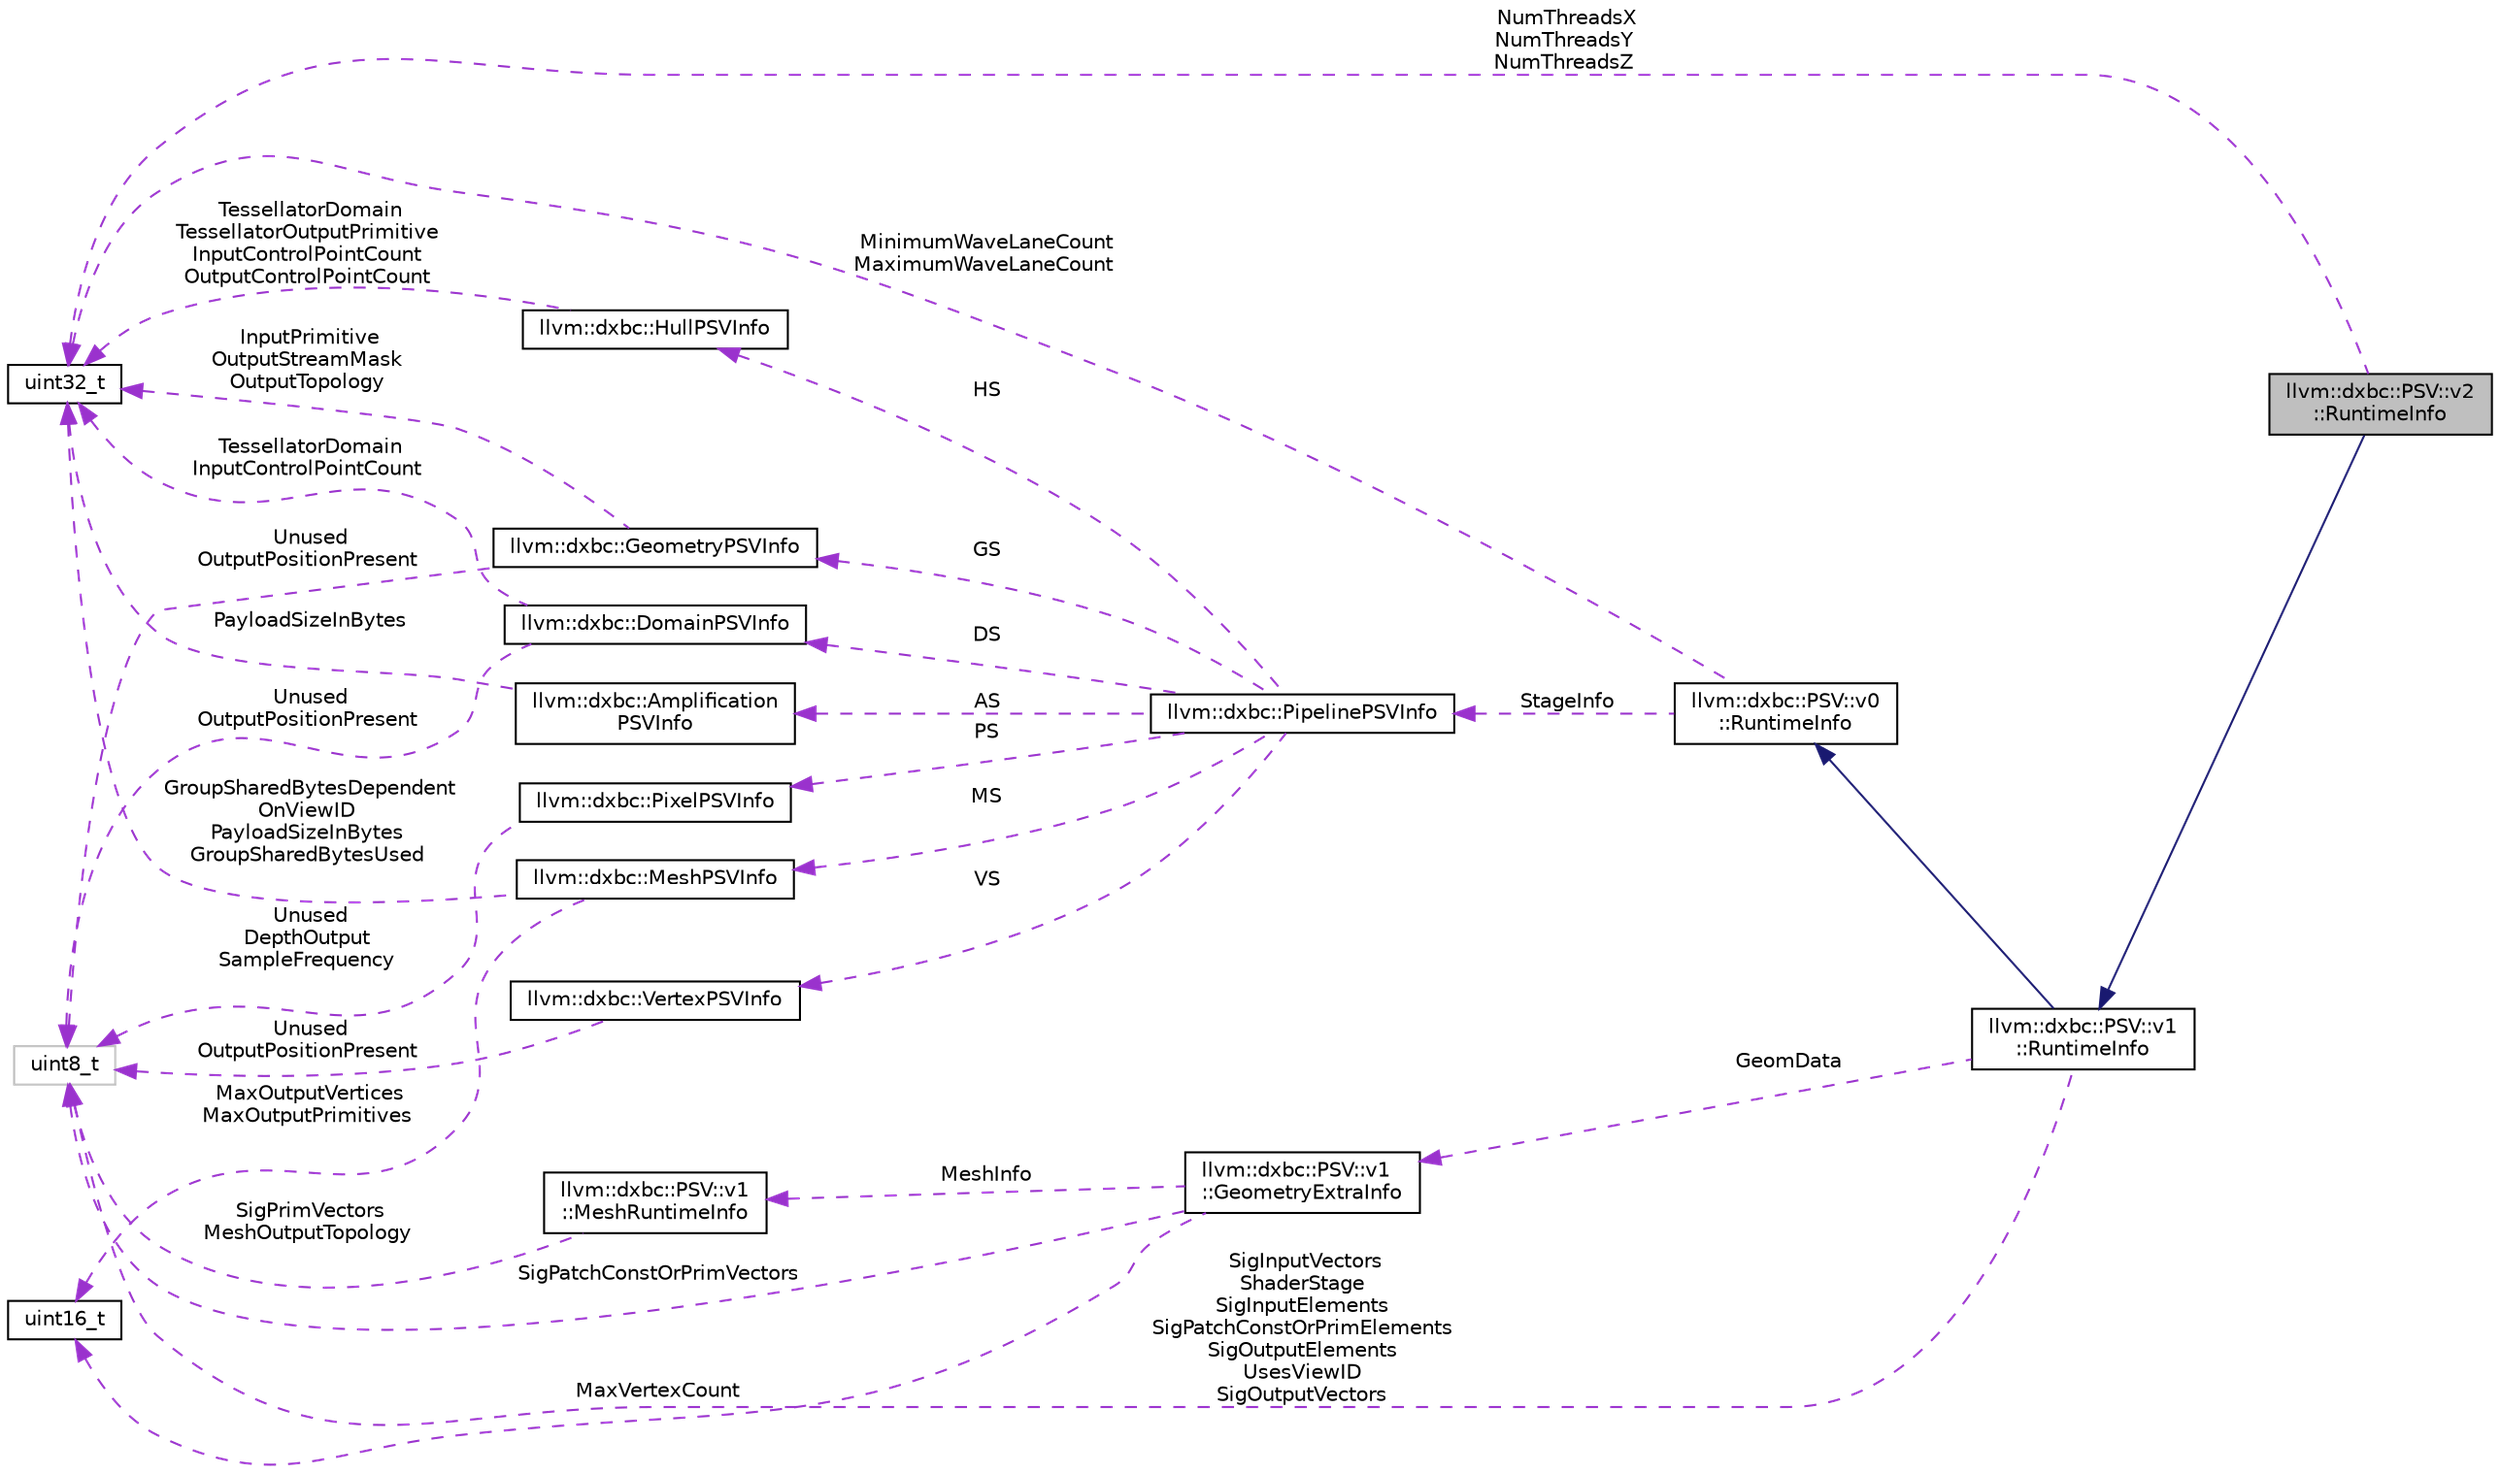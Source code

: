 digraph "llvm::dxbc::PSV::v2::RuntimeInfo"
{
 // LATEX_PDF_SIZE
  bgcolor="transparent";
  edge [fontname="Helvetica",fontsize="10",labelfontname="Helvetica",labelfontsize="10"];
  node [fontname="Helvetica",fontsize="10",shape=record];
  rankdir="LR";
  Node1 [label="llvm::dxbc::PSV::v2\l::RuntimeInfo",height=0.2,width=0.4,color="black", fillcolor="grey75", style="filled", fontcolor="black",tooltip=" "];
  Node2 -> Node1 [dir="back",color="midnightblue",fontsize="10",style="solid",fontname="Helvetica"];
  Node2 [label="llvm::dxbc::PSV::v1\l::RuntimeInfo",height=0.2,width=0.4,color="black",URL="$structllvm_1_1dxbc_1_1PSV_1_1v1_1_1RuntimeInfo.html",tooltip=" "];
  Node3 -> Node2 [dir="back",color="midnightblue",fontsize="10",style="solid",fontname="Helvetica"];
  Node3 [label="llvm::dxbc::PSV::v0\l::RuntimeInfo",height=0.2,width=0.4,color="black",URL="$structllvm_1_1dxbc_1_1PSV_1_1v0_1_1RuntimeInfo.html",tooltip=" "];
  Node4 -> Node3 [dir="back",color="darkorchid3",fontsize="10",style="dashed",label=" StageInfo" ,fontname="Helvetica"];
  Node4 [label="llvm::dxbc::PipelinePSVInfo",height=0.2,width=0.4,color="black",URL="$unionllvm_1_1dxbc_1_1PipelinePSVInfo.html",tooltip=" "];
  Node5 -> Node4 [dir="back",color="darkorchid3",fontsize="10",style="dashed",label=" GS" ,fontname="Helvetica"];
  Node5 [label="llvm::dxbc::GeometryPSVInfo",height=0.2,width=0.4,color="black",URL="$structllvm_1_1dxbc_1_1GeometryPSVInfo.html",tooltip=" "];
  Node6 -> Node5 [dir="back",color="darkorchid3",fontsize="10",style="dashed",label=" InputPrimitive\nOutputStreamMask\nOutputTopology" ,fontname="Helvetica"];
  Node6 [label="uint32_t",height=0.2,width=0.4,color="black",URL="$classuint32__t.html",tooltip=" "];
  Node7 -> Node5 [dir="back",color="darkorchid3",fontsize="10",style="dashed",label=" Unused\nOutputPositionPresent" ,fontname="Helvetica"];
  Node7 [label="uint8_t",height=0.2,width=0.4,color="grey75",tooltip=" "];
  Node8 -> Node4 [dir="back",color="darkorchid3",fontsize="10",style="dashed",label=" PS" ,fontname="Helvetica"];
  Node8 [label="llvm::dxbc::PixelPSVInfo",height=0.2,width=0.4,color="black",URL="$structllvm_1_1dxbc_1_1PixelPSVInfo.html",tooltip=" "];
  Node7 -> Node8 [dir="back",color="darkorchid3",fontsize="10",style="dashed",label=" Unused\nDepthOutput\nSampleFrequency" ,fontname="Helvetica"];
  Node9 -> Node4 [dir="back",color="darkorchid3",fontsize="10",style="dashed",label=" DS" ,fontname="Helvetica"];
  Node9 [label="llvm::dxbc::DomainPSVInfo",height=0.2,width=0.4,color="black",URL="$structllvm_1_1dxbc_1_1DomainPSVInfo.html",tooltip=" "];
  Node6 -> Node9 [dir="back",color="darkorchid3",fontsize="10",style="dashed",label=" TessellatorDomain\nInputControlPointCount" ,fontname="Helvetica"];
  Node7 -> Node9 [dir="back",color="darkorchid3",fontsize="10",style="dashed",label=" Unused\nOutputPositionPresent" ,fontname="Helvetica"];
  Node10 -> Node4 [dir="back",color="darkorchid3",fontsize="10",style="dashed",label=" MS" ,fontname="Helvetica"];
  Node10 [label="llvm::dxbc::MeshPSVInfo",height=0.2,width=0.4,color="black",URL="$structllvm_1_1dxbc_1_1MeshPSVInfo.html",tooltip=" "];
  Node11 -> Node10 [dir="back",color="darkorchid3",fontsize="10",style="dashed",label=" MaxOutputVertices\nMaxOutputPrimitives" ,fontname="Helvetica"];
  Node11 [label="uint16_t",height=0.2,width=0.4,color="black",URL="$classuint16__t.html",tooltip=" "];
  Node6 -> Node10 [dir="back",color="darkorchid3",fontsize="10",style="dashed",label=" GroupSharedBytesDependent\lOnViewID\nPayloadSizeInBytes\nGroupSharedBytesUsed" ,fontname="Helvetica"];
  Node12 -> Node4 [dir="back",color="darkorchid3",fontsize="10",style="dashed",label=" AS" ,fontname="Helvetica"];
  Node12 [label="llvm::dxbc::Amplification\lPSVInfo",height=0.2,width=0.4,color="black",URL="$structllvm_1_1dxbc_1_1AmplificationPSVInfo.html",tooltip=" "];
  Node6 -> Node12 [dir="back",color="darkorchid3",fontsize="10",style="dashed",label=" PayloadSizeInBytes" ,fontname="Helvetica"];
  Node13 -> Node4 [dir="back",color="darkorchid3",fontsize="10",style="dashed",label=" HS" ,fontname="Helvetica"];
  Node13 [label="llvm::dxbc::HullPSVInfo",height=0.2,width=0.4,color="black",URL="$structllvm_1_1dxbc_1_1HullPSVInfo.html",tooltip=" "];
  Node6 -> Node13 [dir="back",color="darkorchid3",fontsize="10",style="dashed",label=" TessellatorDomain\nTessellatorOutputPrimitive\nInputControlPointCount\nOutputControlPointCount" ,fontname="Helvetica"];
  Node14 -> Node4 [dir="back",color="darkorchid3",fontsize="10",style="dashed",label=" VS" ,fontname="Helvetica"];
  Node14 [label="llvm::dxbc::VertexPSVInfo",height=0.2,width=0.4,color="black",URL="$structllvm_1_1dxbc_1_1VertexPSVInfo.html",tooltip=" "];
  Node7 -> Node14 [dir="back",color="darkorchid3",fontsize="10",style="dashed",label=" Unused\nOutputPositionPresent" ,fontname="Helvetica"];
  Node6 -> Node3 [dir="back",color="darkorchid3",fontsize="10",style="dashed",label=" MinimumWaveLaneCount\nMaximumWaveLaneCount" ,fontname="Helvetica"];
  Node15 -> Node2 [dir="back",color="darkorchid3",fontsize="10",style="dashed",label=" GeomData" ,fontname="Helvetica"];
  Node15 [label="llvm::dxbc::PSV::v1\l::GeometryExtraInfo",height=0.2,width=0.4,color="black",URL="$unionllvm_1_1dxbc_1_1PSV_1_1v1_1_1GeometryExtraInfo.html",tooltip=" "];
  Node11 -> Node15 [dir="back",color="darkorchid3",fontsize="10",style="dashed",label=" MaxVertexCount" ,fontname="Helvetica"];
  Node16 -> Node15 [dir="back",color="darkorchid3",fontsize="10",style="dashed",label=" MeshInfo" ,fontname="Helvetica"];
  Node16 [label="llvm::dxbc::PSV::v1\l::MeshRuntimeInfo",height=0.2,width=0.4,color="black",URL="$structllvm_1_1dxbc_1_1PSV_1_1v1_1_1MeshRuntimeInfo.html",tooltip=" "];
  Node7 -> Node16 [dir="back",color="darkorchid3",fontsize="10",style="dashed",label=" SigPrimVectors\nMeshOutputTopology" ,fontname="Helvetica"];
  Node7 -> Node15 [dir="back",color="darkorchid3",fontsize="10",style="dashed",label=" SigPatchConstOrPrimVectors" ,fontname="Helvetica"];
  Node7 -> Node2 [dir="back",color="darkorchid3",fontsize="10",style="dashed",label=" SigInputVectors\nShaderStage\nSigInputElements\nSigPatchConstOrPrimElements\nSigOutputElements\nUsesViewID\nSigOutputVectors" ,fontname="Helvetica"];
  Node6 -> Node1 [dir="back",color="darkorchid3",fontsize="10",style="dashed",label=" NumThreadsX\nNumThreadsY\nNumThreadsZ" ,fontname="Helvetica"];
}
